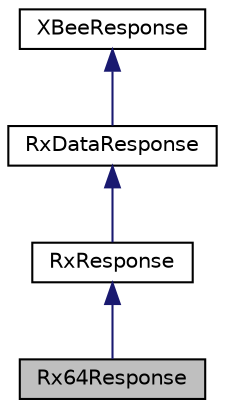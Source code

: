 digraph "Rx64Response"
{
  edge [fontname="Helvetica",fontsize="10",labelfontname="Helvetica",labelfontsize="10"];
  node [fontname="Helvetica",fontsize="10",shape=record];
  Node0 [label="Rx64Response",height=0.2,width=0.4,color="black", fillcolor="grey75", style="filled", fontcolor="black"];
  Node1 -> Node0 [dir="back",color="midnightblue",fontsize="10",style="solid"];
  Node1 [label="RxResponse",height=0.2,width=0.4,color="black", fillcolor="white", style="filled",URL="$class_rx_response.html"];
  Node2 -> Node1 [dir="back",color="midnightblue",fontsize="10",style="solid"];
  Node2 [label="RxDataResponse",height=0.2,width=0.4,color="black", fillcolor="white", style="filled",URL="$class_rx_data_response.html"];
  Node3 -> Node2 [dir="back",color="midnightblue",fontsize="10",style="solid"];
  Node3 [label="XBeeResponse",height=0.2,width=0.4,color="black", fillcolor="white", style="filled",URL="$class_x_bee_response.html"];
}
